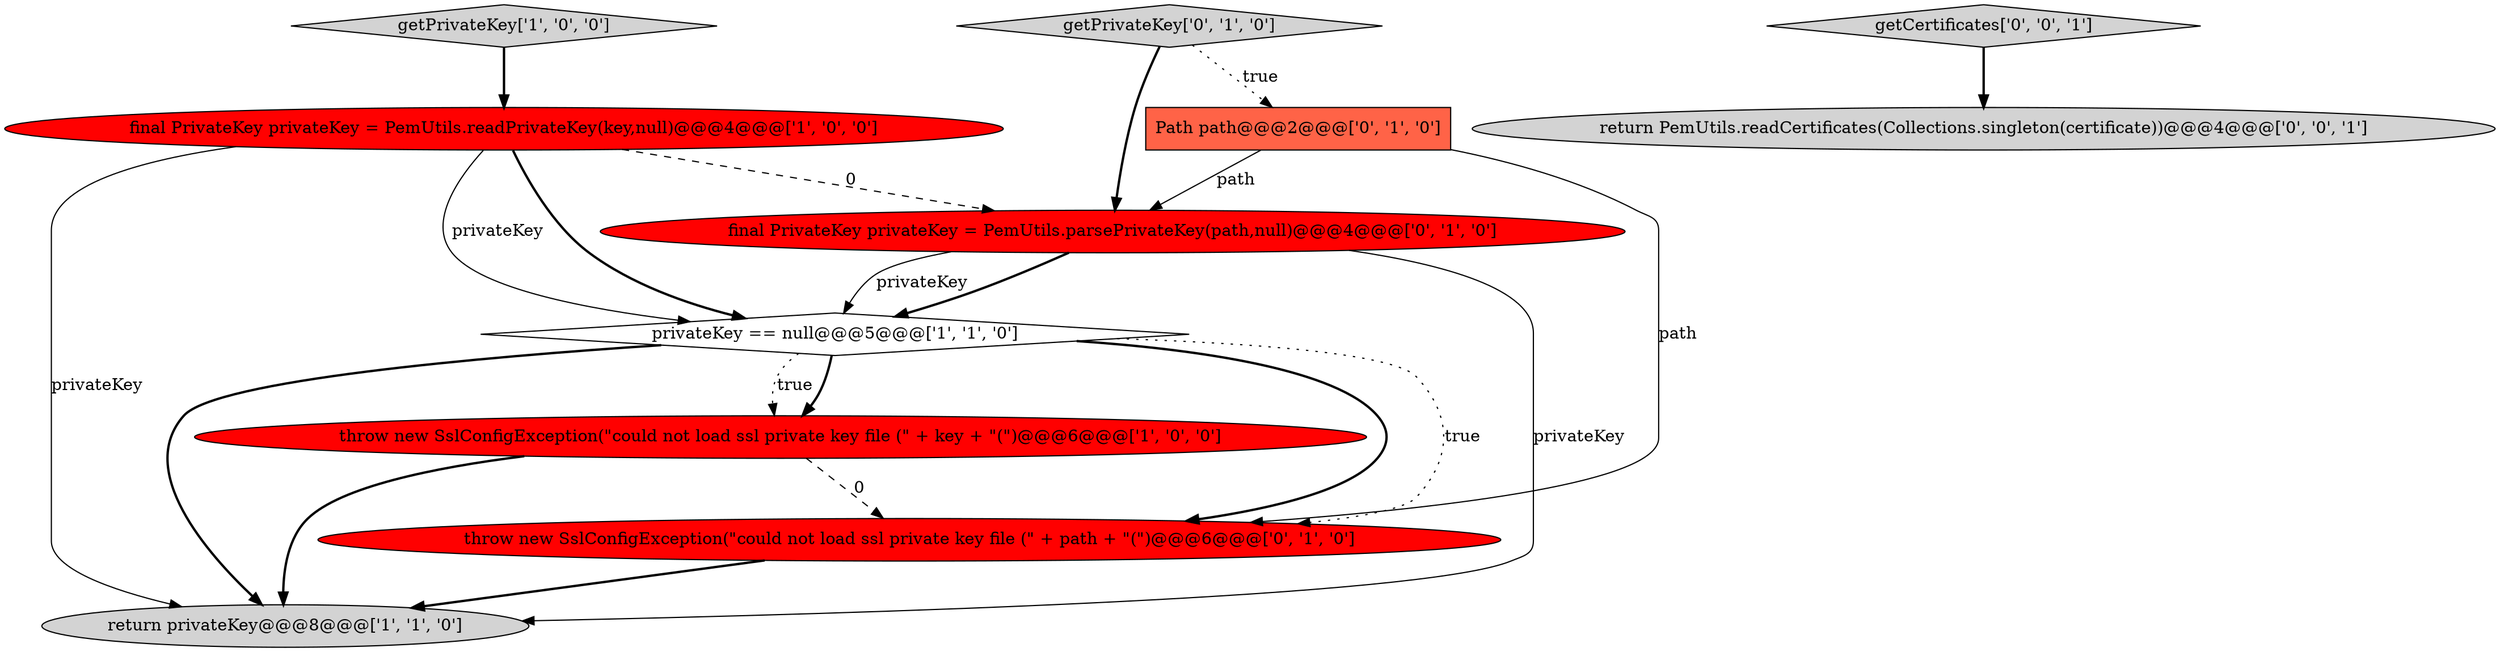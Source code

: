digraph {
5 [style = filled, label = "throw new SslConfigException(\"could not load ssl private key file (\" + path + \"(\")@@@6@@@['0', '1', '0']", fillcolor = red, shape = ellipse image = "AAA1AAABBB2BBB"];
10 [style = filled, label = "return PemUtils.readCertificates(Collections.singleton(certificate))@@@4@@@['0', '0', '1']", fillcolor = lightgray, shape = ellipse image = "AAA0AAABBB3BBB"];
7 [style = filled, label = "Path path@@@2@@@['0', '1', '0']", fillcolor = tomato, shape = box image = "AAA1AAABBB2BBB"];
8 [style = filled, label = "getPrivateKey['0', '1', '0']", fillcolor = lightgray, shape = diamond image = "AAA0AAABBB2BBB"];
6 [style = filled, label = "final PrivateKey privateKey = PemUtils.parsePrivateKey(path,null)@@@4@@@['0', '1', '0']", fillcolor = red, shape = ellipse image = "AAA1AAABBB2BBB"];
3 [style = filled, label = "throw new SslConfigException(\"could not load ssl private key file (\" + key + \"(\")@@@6@@@['1', '0', '0']", fillcolor = red, shape = ellipse image = "AAA1AAABBB1BBB"];
4 [style = filled, label = "return privateKey@@@8@@@['1', '1', '0']", fillcolor = lightgray, shape = ellipse image = "AAA0AAABBB1BBB"];
2 [style = filled, label = "getPrivateKey['1', '0', '0']", fillcolor = lightgray, shape = diamond image = "AAA0AAABBB1BBB"];
1 [style = filled, label = "final PrivateKey privateKey = PemUtils.readPrivateKey(key,null)@@@4@@@['1', '0', '0']", fillcolor = red, shape = ellipse image = "AAA1AAABBB1BBB"];
9 [style = filled, label = "getCertificates['0', '0', '1']", fillcolor = lightgray, shape = diamond image = "AAA0AAABBB3BBB"];
0 [style = filled, label = "privateKey == null@@@5@@@['1', '1', '0']", fillcolor = white, shape = diamond image = "AAA0AAABBB1BBB"];
0->3 [style = bold, label=""];
3->5 [style = dashed, label="0"];
0->5 [style = dotted, label="true"];
7->6 [style = solid, label="path"];
2->1 [style = bold, label=""];
1->4 [style = solid, label="privateKey"];
8->7 [style = dotted, label="true"];
8->6 [style = bold, label=""];
6->0 [style = bold, label=""];
1->0 [style = bold, label=""];
9->10 [style = bold, label=""];
3->4 [style = bold, label=""];
6->4 [style = solid, label="privateKey"];
1->0 [style = solid, label="privateKey"];
0->4 [style = bold, label=""];
1->6 [style = dashed, label="0"];
5->4 [style = bold, label=""];
0->3 [style = dotted, label="true"];
6->0 [style = solid, label="privateKey"];
0->5 [style = bold, label=""];
7->5 [style = solid, label="path"];
}
